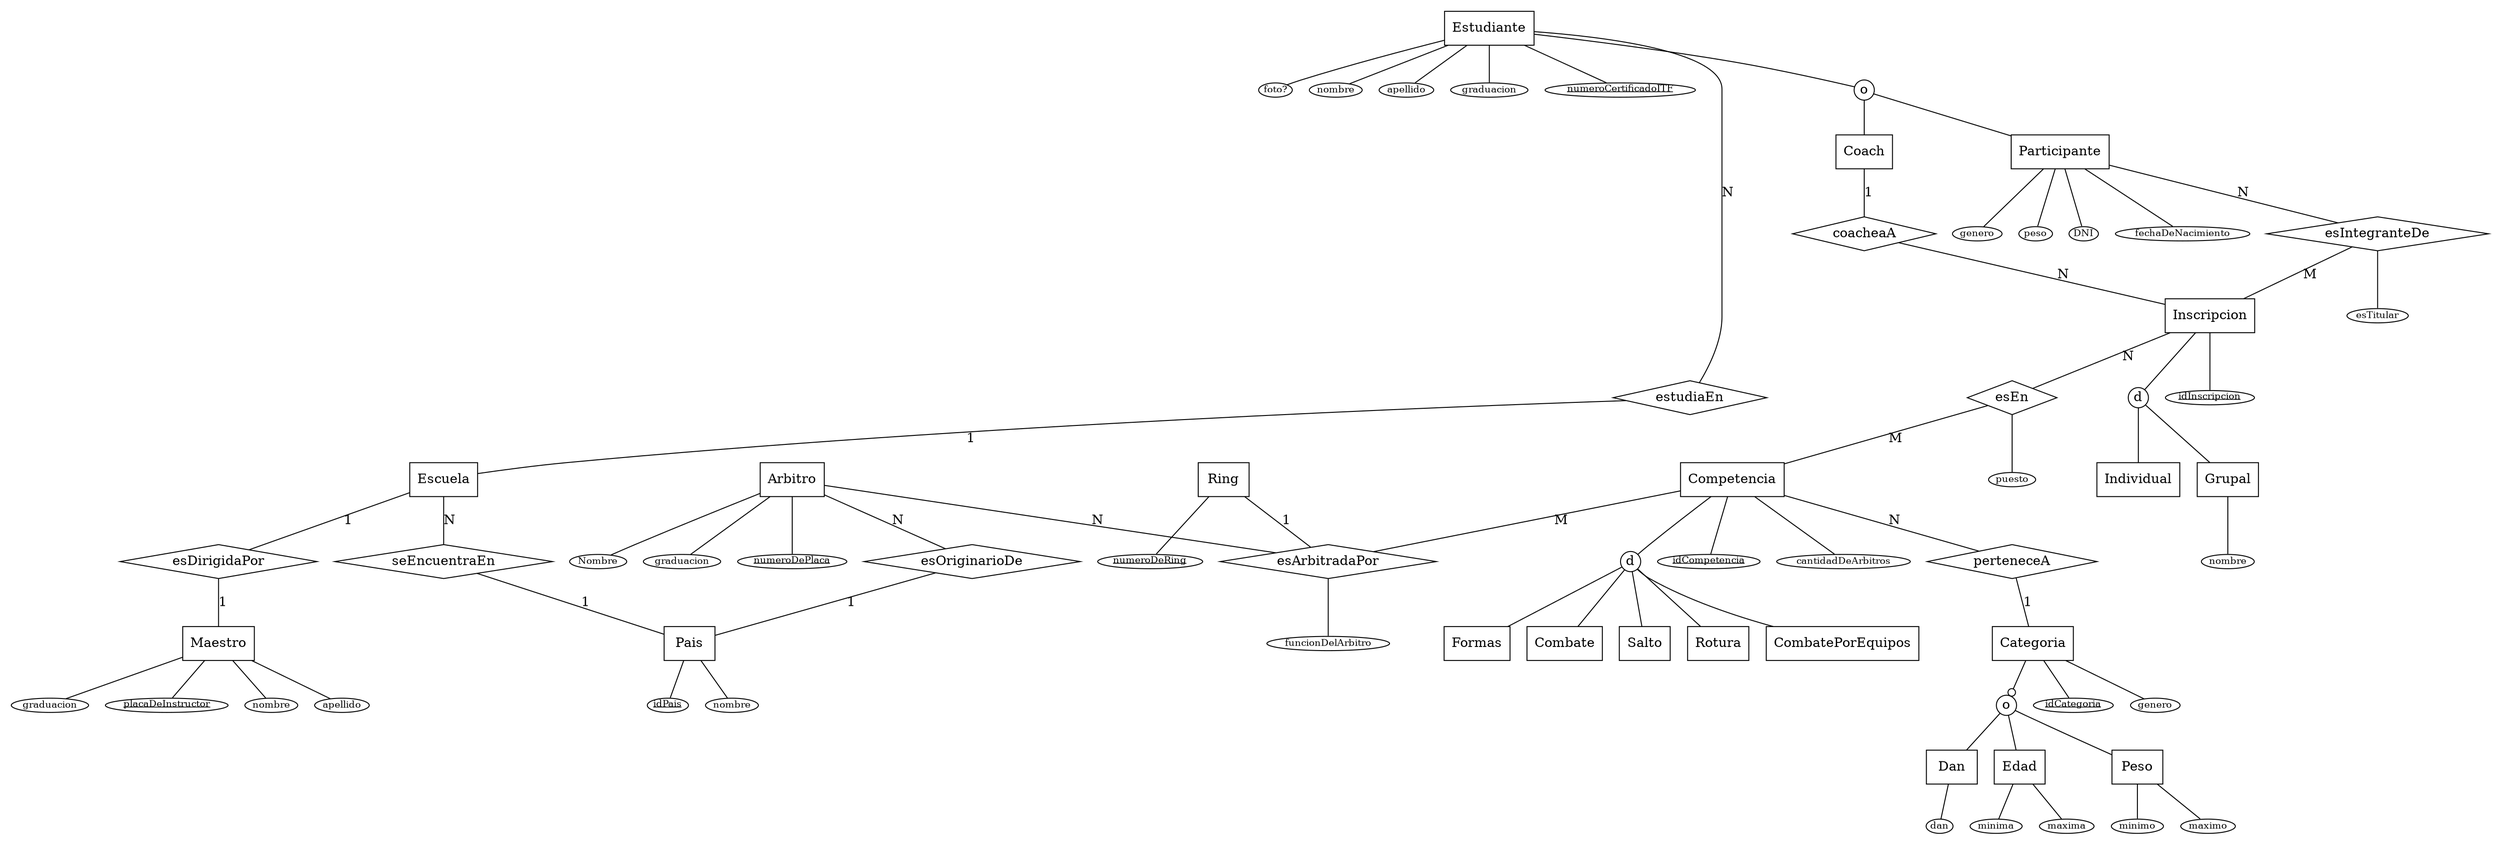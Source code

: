 digraph MER {
  overlap = false;
  splines = true;
  edge [arrowhead=none];

  // Entidades y relaciones.
  Estudiante [shape=box];
  estudiaEn [shape=diamond];
  Escuela [shape=box];
  esDirigidaPor [shape=diamond];
  Maestro [shape=box];
  oEstudiante [shape=circle,label=o,fixedsize=false,width=0,height=0,margin=0];
  Participante [shape=box];
  Coach [shape=box];

  Inscripcion [shape=box];
  esIntegranteDe [shape=diamond];
  coacheaA [shape=diamond];
  Individual [shape=box];
  Grupal [shape=box];
  esEn [shape=diamond];
  Competencia [shape=box];

  subgraph clusterDInscripcion {
    margin=0; style=invis;
    dInscripcion [shape=circle,label=d,fixedsize=false,width=0,height=0,margin=0];
    Individual [shape=box];
    Grupal [shape=box];
    Inscripcion -> dInscripcion;
    dInscripcion -> Individual;
    dInscripcion -> Grupal;

      node [fontsize=10,fixedsize=false,shape=ellipse,width=0,height=0,margin=0];
      edge [weight=100];
      aGrupalNombre [shape=ellipse, label=nombre];
      Grupal -> aGrupalNombre;

      aInscripcionId [shape=ellipse, label=<<u>idInscripcion</u>>];
      Inscripcion -> aInscripcionId;
  }

  perteneceA [shape=diamond];
  Categoria [shape=box];

  Pais [shape=box];
  seEncuentraEn [shape=diamond];
  esOriginarioDe [shape=diamond];

  Ring [shape=box];
  Arbitro [shape=box];
  esArbitradaPor [shape=diamond];

  // Conectores
  Estudiante -> estudiaEn [label=N];
  estudiaEn -> Escuela [label=1];
  Escuela -> esDirigidaPor [label=1];
  esDirigidaPor -> Maestro [label=1];
  Escuela -> seEncuentraEn [label=N];
  seEncuentraEn -> Pais [label=1];

  Estudiante -> oEstudiante;
  oEstudiante -> Participante;
  oEstudiante -> Coach;
  Participante -> esIntegranteDe [label=N];
  esIntegranteDe -> Inscripcion [label=M];
  Coach -> coacheaA [label=1];
  coacheaA -> Inscripcion [label=N];

  Inscripcion -> esEn [label=N];
  esEn -> Competencia [label=M];

  subgraph clusterDCompetencia {
    margin=0; style=invis;
    dCompetencia [shape=circle,label=d,fixedsize=false,width=0,height=0,margin=0];
    Formas [shape=box];
    Combate [shape=box];
    Salto [shape=box];
    Rotura [shape=box];
    CombatePorEquipos [shape=box];
    Competencia -> dCompetencia;
    dCompetencia -> Formas;
    dCompetencia -> Combate;
    dCompetencia -> Salto;
    dCompetencia -> Rotura;
    dCompetencia -> CombatePorEquipos;

      node [fontsize=10,fixedsize=false,shape=ellipse,width=0,height=0,margin=0];
      aCompetenciaId [shape=ellipse, label=<<u>idCompetencia</u>>];
      aCompetenciaCantArbitros [shape=ellipse, label=cantidadDeArbitros];
      Competencia -> aCompetenciaId;
      Competencia -> aCompetenciaCantArbitros;
  }

  Competencia -> perteneceA [label=N];
  perteneceA -> Categoria [label=1];

  subgraph clusterOCategoria {
    margin=0; style=invis;
    oCategoria [shape=circle,label=o,fixedsize=false,width=0,height=0,margin=0];
    Dan [shape=box];
    Edad [shape=box];
    Peso [shape=box];
    Categoria -> oCategoria [arrowhead=odot];
    oCategoria -> Dan;
    oCategoria -> Edad;
    oCategoria -> Peso;

      node [fontsize=10,fixedsize=false,shape=ellipse,width=0,height=0,margin=0];

      aCategoriaId [shape=ellipse, label=<<u>idCategoria</u>>];
      aCategoriaGenero [shape=ellipse, label=genero];
      Categoria -> aCategoriaId;
      Categoria -> aCategoriaGenero;

      aDanDan [shape=ellipse, label=dan];
      Dan -> aDanDan;

      aEdadMin [shape=ellipse, label=minima];
      aEdadMax[shape=ellipse, label=maxima];
      Edad -> aEdadMin;
      Edad -> aEdadMax;

      aPesoMin [shape=ellipse, label=minimo];
      aPesoMax[shape=ellipse, label=maximo];
      Peso -> aPesoMin;
      Peso -> aPesoMax;
  }

  subgraph clusterArbitraje {
    margin=0; style=invis;
    Competencia -> esArbitradaPor [label=M];
    Ring -> esArbitradaPor [label=1];
    Arbitro -> esArbitradaPor [label=N];
    Arbitro -> esOriginarioDe [label=N];
    esOriginarioDe -> Pais [label=1];

      node [fontsize=10,fixedsize=false,shape=ellipse,width=0,height=0,margin=0];
      aArbitroNombre [shape=ellipse, label=Nombre];
      aArbitroGraduacion [shape=ellipse, label=graduacion];
      aArbitroNroPlaca [shape=ellipse, label=<<u>numeroDePlaca</u>>];
      Arbitro -> aArbitroNombre;
      Arbitro -> aArbitroGraduacion;
      Arbitro -> aArbitroNroPlaca;

      aRingId [shape=ellipse, label=<<u>numeroDeRing</u>>];
      Ring -> aRingId;

      aEsArbitradaPorFuncion [shape=ellipse, label=funcionDelArbitro];
      esArbitradaPor -> aEsArbitradaPorFuncion;
  }

  // Atributos y conectores de conectores
  //   1. Poner de nombre clusterNombre.
  //   2. Agregar:
  //          margin=0; style=invis;
  //          node [fontsize=10,fixedsize=false,shape=ellipse,width=0,height=0,margin=0];
  //   TODO: ver como hacer para acortar los edges.
  subgraph clusterAtributosMaestro {
    margin=0; style=invis;
    node [fontsize=10,fixedsize=false,shape=ellipse,width=0,height=0,margin=0];
    aMaestroNombre [shape=ellipse, label=nombre];
    aMaestroApellido [shape=ellipse, label=apellido];
    aMaestroGraduacion [shape=ellipse, label=graduacion];
    aMaestroNumeroPlacaDeInstructor [shape=ellipse, label=<<u>placaDeInstructor</u>>];
    Maestro -> aMaestroNombre;
    Maestro -> aMaestroApellido;
    Maestro -> aMaestroGraduacion;
    Maestro -> aMaestroNumeroPlacaDeInstructor;
  }

  subgraph clusterAtributosEstudiante {
    margin=0; style=invis;
    node [fontsize=10,fixedsize=false,shape=ellipse,width=0,height=0,margin=0];
    aEstudianteNombre [shape=ellipse, label=nombre];
    aEstudianteApellido [shape=ellipse, label=apellido];
    aEstudianteGraduacion [shape=ellipse, label=graduacion];
    aEstudianteCertificadoITF [shape=ellipse, label=<<u>numeroCertificadoITF</u>>];
    aEstudianteFoto [shape=ellipse, label="foto?"];
    Estudiante -> aEstudianteNombre;
    Estudiante -> aEstudianteApellido;
    Estudiante -> aEstudianteGraduacion;
    Estudiante -> aEstudianteCertificadoITF;
    Estudiante -> aEstudianteFoto;
  }

  subgraph clusterAtributosParticipante {
    margin=0; style=invis;
    node [fontsize=10,fixedsize=false,shape=ellipse,width=0,height=0,margin=0];
    aParticipanteDNI [shape=ellipse, label=DNI];
    aParticipanteFechaDeNac [shape=ellipse, label=fechaDeNacimiento];
    aParticipanteGenero [shape=ellipse, label=genero];
    aParticipantePeso [shape=ellipse, label=peso];
    Participante -> aParticipanteDNI;
    Participante -> aParticipanteFechaDeNac;
    Participante -> aParticipanteGenero;
    Participante -> aParticipantePeso;
  }

  subgraph clusterAtributosEsIntegranteDe {
    margin=0; style=invis;
    node [fontsize=10,fixedsize=false,shape=ellipse,width=0,height=0,margin=0];
    aEsIntegranteDeEsTitular [shape=ellipse, label=esTitular];
    esIntegranteDe -> aEsIntegranteDeEsTitular;
  }

  subgraph clusterAtributosEsEn {
    margin=0; style=invis;
    node [fontsize=10,fixedsize=false,shape=ellipse,width=0,height=0,margin=0];
    aEsEnPuesto [shape=ellipse, label=puesto];
    esEn -> aEsEnPuesto;
  }

  subgraph clusterAtributosPais {
    margin=0; style=invis;
    node [fontsize=10,fixedsize=false,shape=ellipse,width=0,height=0,margin=0];
    aPaisId [shape=ellipse, label=<<u>idPais</u>>];
    aPaisNombre [shape=ellipse, label=nombre];
    Pais -> aPaisId;
    Pais -> aPaisNombre;
  }
}


